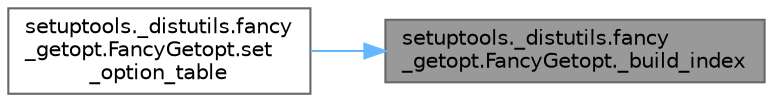digraph "setuptools._distutils.fancy_getopt.FancyGetopt._build_index"
{
 // LATEX_PDF_SIZE
  bgcolor="transparent";
  edge [fontname=Helvetica,fontsize=10,labelfontname=Helvetica,labelfontsize=10];
  node [fontname=Helvetica,fontsize=10,shape=box,height=0.2,width=0.4];
  rankdir="RL";
  Node1 [id="Node000001",label="setuptools._distutils.fancy\l_getopt.FancyGetopt._build_index",height=0.2,width=0.4,color="gray40", fillcolor="grey60", style="filled", fontcolor="black",tooltip=" "];
  Node1 -> Node2 [id="edge1_Node000001_Node000002",dir="back",color="steelblue1",style="solid",tooltip=" "];
  Node2 [id="Node000002",label="setuptools._distutils.fancy\l_getopt.FancyGetopt.set\l_option_table",height=0.2,width=0.4,color="grey40", fillcolor="white", style="filled",URL="$classsetuptools_1_1__distutils_1_1fancy__getopt_1_1_fancy_getopt.html#a69a7e9665b50eb599fe5423ff017a0bb",tooltip=" "];
}
